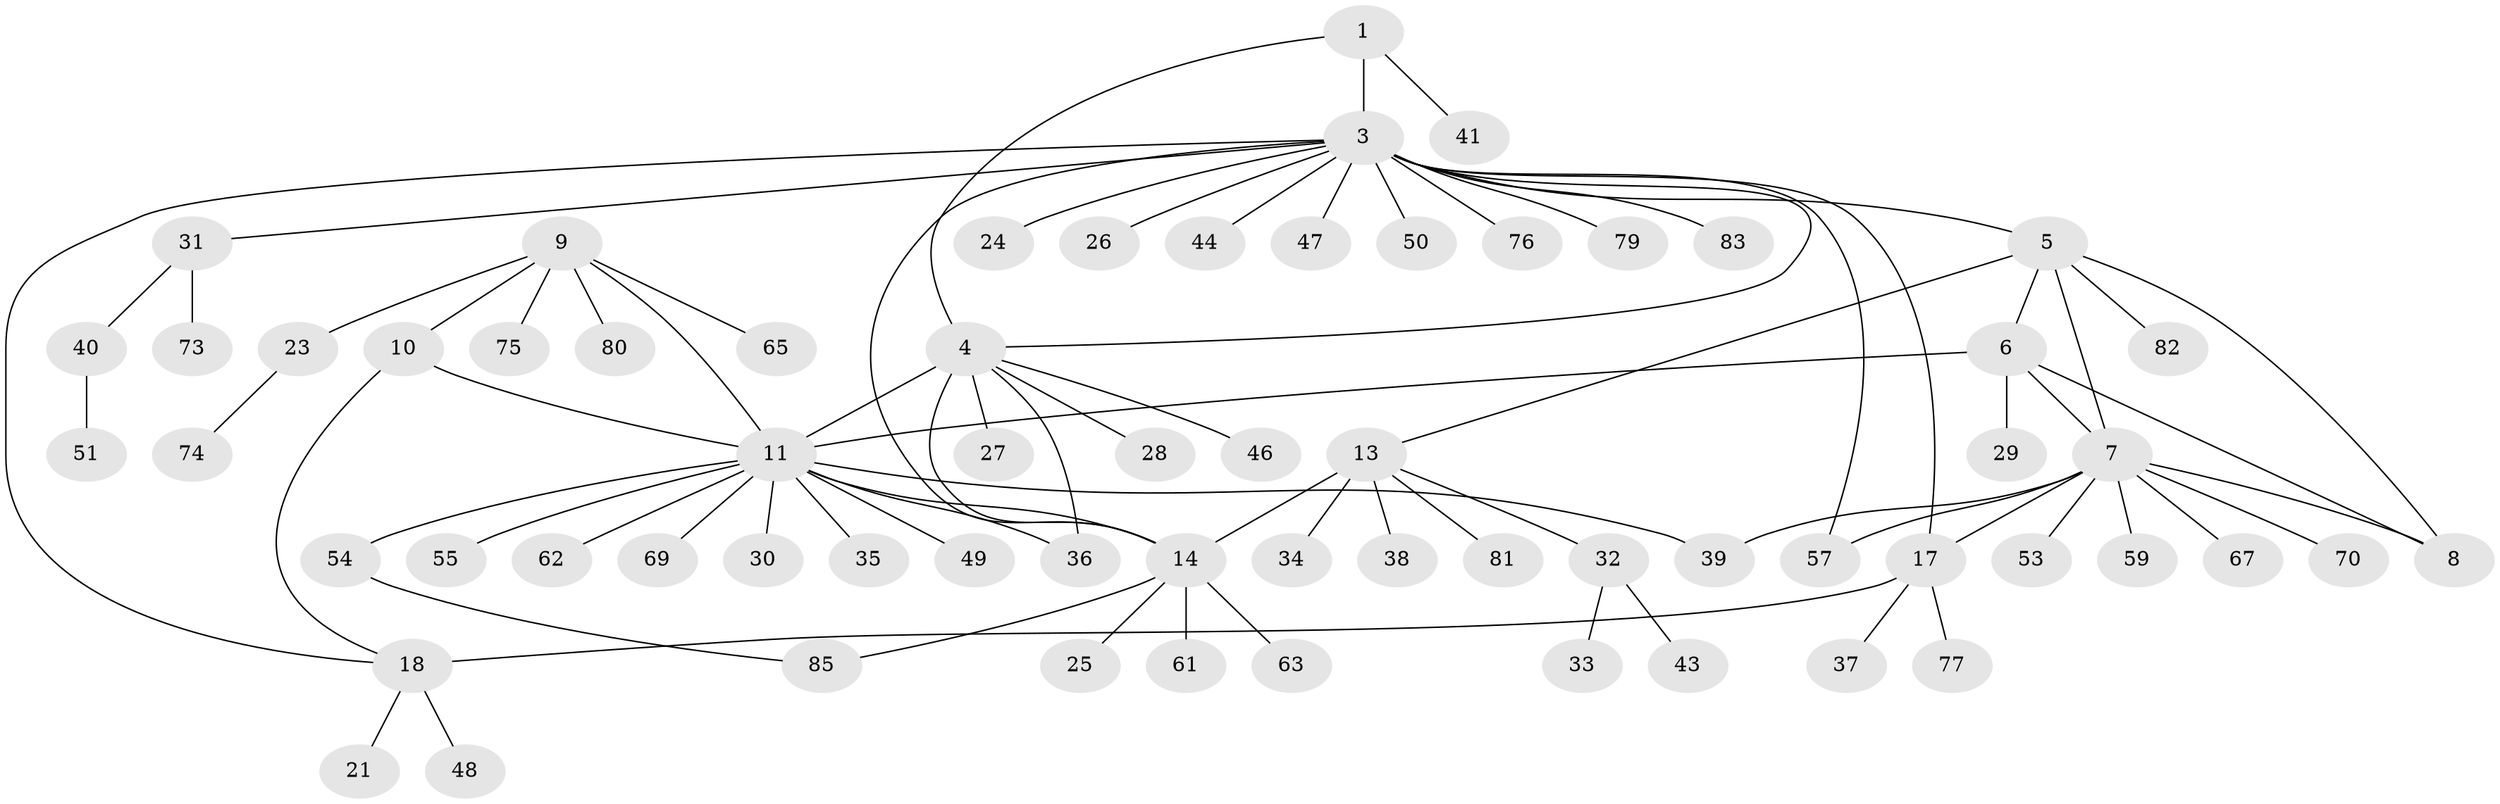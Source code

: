 // Generated by graph-tools (version 1.1) at 2025/24/03/03/25 07:24:13]
// undirected, 65 vertices, 80 edges
graph export_dot {
graph [start="1"]
  node [color=gray90,style=filled];
  1 [super="+2"];
  3 [super="+20"];
  4 [super="+64"];
  5;
  6 [super="+66"];
  7 [super="+22"];
  8 [super="+52"];
  9 [super="+12"];
  10 [super="+72"];
  11 [super="+78"];
  13 [super="+15"];
  14 [super="+16"];
  17 [super="+19"];
  18 [super="+56"];
  21;
  23 [super="+86"];
  24;
  25;
  26;
  27;
  28;
  29 [super="+60"];
  30;
  31 [super="+58"];
  32 [super="+68"];
  33;
  34 [super="+45"];
  35;
  36;
  37;
  38;
  39 [super="+42"];
  40;
  41;
  43 [super="+71"];
  44;
  46;
  47;
  48;
  49;
  50;
  51;
  53;
  54;
  55;
  57;
  59;
  61;
  62;
  63;
  65;
  67;
  69;
  70;
  73;
  74;
  75;
  76;
  77;
  79;
  80;
  81;
  82 [super="+84"];
  83;
  85;
  1 -- 3 [weight=2];
  1 -- 4 [weight=2];
  1 -- 41;
  3 -- 4;
  3 -- 5;
  3 -- 26;
  3 -- 31;
  3 -- 44;
  3 -- 83;
  3 -- 76;
  3 -- 47;
  3 -- 17 [weight=2];
  3 -- 18;
  3 -- 79;
  3 -- 50;
  3 -- 24;
  3 -- 57;
  3 -- 14;
  4 -- 11 [weight=2];
  4 -- 14;
  4 -- 27;
  4 -- 28;
  4 -- 36;
  4 -- 46;
  5 -- 6;
  5 -- 7;
  5 -- 8;
  5 -- 82;
  5 -- 13;
  6 -- 7;
  6 -- 8;
  6 -- 11 [weight=2];
  6 -- 29;
  7 -- 8;
  7 -- 17;
  7 -- 39;
  7 -- 53;
  7 -- 57;
  7 -- 59;
  7 -- 70;
  7 -- 67;
  9 -- 10 [weight=2];
  9 -- 11 [weight=2];
  9 -- 75;
  9 -- 80;
  9 -- 65;
  9 -- 23;
  10 -- 11;
  10 -- 18;
  11 -- 14;
  11 -- 30;
  11 -- 35;
  11 -- 36;
  11 -- 39;
  11 -- 49;
  11 -- 54;
  11 -- 55;
  11 -- 62;
  11 -- 69;
  13 -- 14 [weight=4];
  13 -- 32;
  13 -- 34;
  13 -- 38;
  13 -- 81;
  14 -- 63;
  14 -- 61;
  14 -- 85;
  14 -- 25;
  17 -- 18 [weight=2];
  17 -- 37;
  17 -- 77;
  18 -- 21;
  18 -- 48;
  23 -- 74;
  31 -- 40;
  31 -- 73;
  32 -- 33;
  32 -- 43;
  40 -- 51;
  54 -- 85;
}
